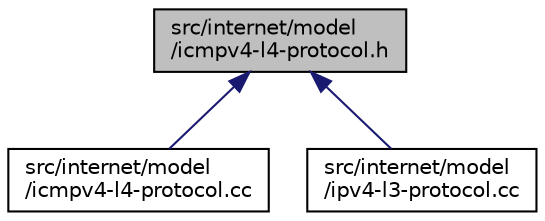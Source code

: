 digraph "src/internet/model/icmpv4-l4-protocol.h"
{
 // LATEX_PDF_SIZE
  edge [fontname="Helvetica",fontsize="10",labelfontname="Helvetica",labelfontsize="10"];
  node [fontname="Helvetica",fontsize="10",shape=record];
  Node1 [label="src/internet/model\l/icmpv4-l4-protocol.h",height=0.2,width=0.4,color="black", fillcolor="grey75", style="filled", fontcolor="black",tooltip=" "];
  Node1 -> Node2 [dir="back",color="midnightblue",fontsize="10",style="solid",fontname="Helvetica"];
  Node2 [label="src/internet/model\l/icmpv4-l4-protocol.cc",height=0.2,width=0.4,color="black", fillcolor="white", style="filled",URL="$icmpv4-l4-protocol_8cc.html",tooltip=" "];
  Node1 -> Node3 [dir="back",color="midnightblue",fontsize="10",style="solid",fontname="Helvetica"];
  Node3 [label="src/internet/model\l/ipv4-l3-protocol.cc",height=0.2,width=0.4,color="black", fillcolor="white", style="filled",URL="$ipv4-l3-protocol_8cc.html",tooltip=" "];
}
